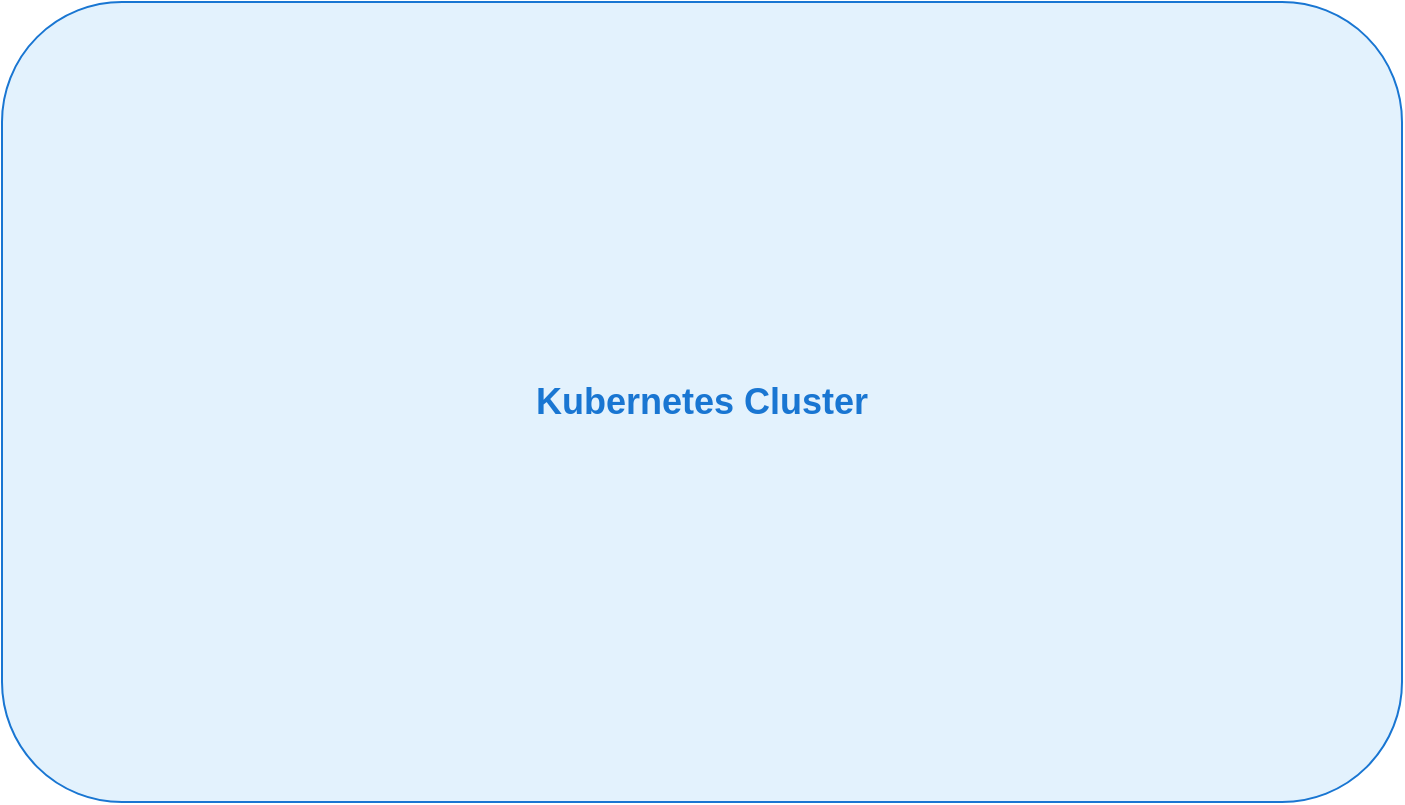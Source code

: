 <mxfile>
  <diagram name="CI-CD-Architecture" id="ci-cd-arch-1">
    <mxGraphModel dx="1000" dy="1000" grid="1" gridSize="10" guides="1" tooltips="1" connect="1" arrows="1" fold="1" page="1" pageScale="1" pageWidth="827" pageHeight="1169" math="0" shadow="0">
      <root>
        <mxCell id="0"/>
        <mxCell id="1" parent="0"/>
        <!-- Kubernetes Cluster -->
        <mxCell id="2" value="Kubernetes Cluster" style="rounded=1;whiteSpace=wrap;html=1;fillColor=#e3f2fd;strokeColor=#1976d2;fontSize=18;fontColor=#1976d2;fontStyle=1;" vertex="1" parent="1">
          <mxGeometry x="40" y="40" width="700" height="400" as="geometry"/>
        </mxCell>
        <!-- Ephemeral CI/CD Runner Pod -->
        <mxCell id="3" value="&#128640; Ephemeral CI/CD Runner Pod<br/>(GitHub Actions or CircleCI)" style="rounded=1;whiteSpace=wrap;html=1;fillColor=#fffde7;strokeColor=#fbc02d;fontSize=16;fontColor=#fbc02d;" vertex="1" parent="2">
          <mxGeometry x="60" y="80" width="220" height="60" as="geometry"/>
        </mxCell>
        <!-- Runner Container -->
        <mxCell id="4" value="&#129302; Runner Container<br/>(GitHub Actions or CircleCI)" style="rounded=1;whiteSpace=wrap;html=1;fillColor=#e8f5e9;strokeColor=#388e3c;fontSize=14;fontColor=#388e3c;" vertex="1" parent="2">
          <mxGeometry x="100" y="180" width="200" height="50" as="geometry"/>
        </mxCell>
        <!-- Builder Container -->
        <mxCell id="5" value="&#128295; Builder Container<br/>(Buildah, rootless)" style="rounded=1;whiteSpace=wrap;html=1;fillColor=#e3f2fd;strokeColor=#1976d2;fontSize=14;fontColor=#1976d2;" vertex="1" parent="2">
          <mxGeometry x="350" y="180" width="200" height="50" as="geometry"/>
        </mxCell>
        <!-- Ephemeral PVC -->
        <mxCell id="6" value="&#128190; Ephemeral PVC<br/>(Workspace)" style="rounded=1;whiteSpace=wrap;html=1;fillColor=#f3e5f5;strokeColor=#8e24aa;fontSize=14;fontColor=#8e24aa;" vertex="1" parent="2">
          <mxGeometry x="200" y="270" width="180" height="50" as="geometry"/>
        </mxCell>
        <!-- Container Registry -->
        <mxCell id="7" value="&#128230; Container Registry" style="rounded=1;whiteSpace=wrap;html=1;fillColor=#e1f5fe;strokeColor=#0288d1;fontSize=14;fontColor=#0288d1;" vertex="1" parent="2">
          <mxGeometry x="500" y="270" width="180" height="50" as="geometry"/>
        </mxCell>
        <!-- Arrows -->
        <mxCell id="8" style="edgeStyle=orthogonalEdgeStyle;rounded=0;orthogonalLoop=1;jettySize=auto;html=1;endArrow=block;strokeColor=#1976d2;" edge="1" parent="2" source="3" target="4">
          <mxGeometry relative="1" as="geometry"/>
        </mxCell>
        <mxCell id="9" style="edgeStyle=orthogonalEdgeStyle;rounded=0;orthogonalLoop=1;jettySize=auto;html=1;endArrow=block;strokeColor=#388e3c;" edge="1" parent="2" source="4" target="5">
          <mxGeometry relative="1" as="geometry"/>
        </mxCell>
        <mxCell id="10" style="edgeStyle=orthogonalEdgeStyle;rounded=0;orthogonalLoop=1;jettySize=auto;html=1;endArrow=block;strokeColor=#8e24aa;" edge="1" parent="2" source="5" target="6">
          <mxGeometry relative="1" as="geometry"/>
        </mxCell>
        <mxCell id="11" style="edgeStyle=orthogonalEdgeStyle;rounded=0;orthogonalLoop=1;jettySize=auto;html=1;endArrow=block;strokeColor=#0288d1;" edge="1" parent="2" source="5" target="7">
          <mxGeometry relative="1" as="geometry"/>
        </mxCell>
        <mxCell id="12" value="Workspace cleaned up after job" style="edgeStyle=orthogonalEdgeStyle;rounded=0;orthogonalLoop=1;jettySize=auto;html=1;dashed=1;endArrow=open;strokeColor=#8e24aa;fontColor=#8e24aa;" edge="1" parent="2" source="6" target="3">
          <mxGeometry relative="1" as="geometry"/>
        </mxCell>
        <mxCell id="13" value="Supports both GitHub Actions &amp; CircleCI" style="edgeStyle=orthogonalEdgeStyle;rounded=0;orthogonalLoop=1;jettySize=auto;html=1;dashed=1;endArrow=open;strokeColor=#fbc02d;fontColor=#fbc02d;" edge="1" parent="2" source="4" target="3">
          <mxGeometry relative="1" as="geometry"/>
        </mxCell>
      </root>
    </mxGraphModel>
  </diagram>
</mxfile> 
